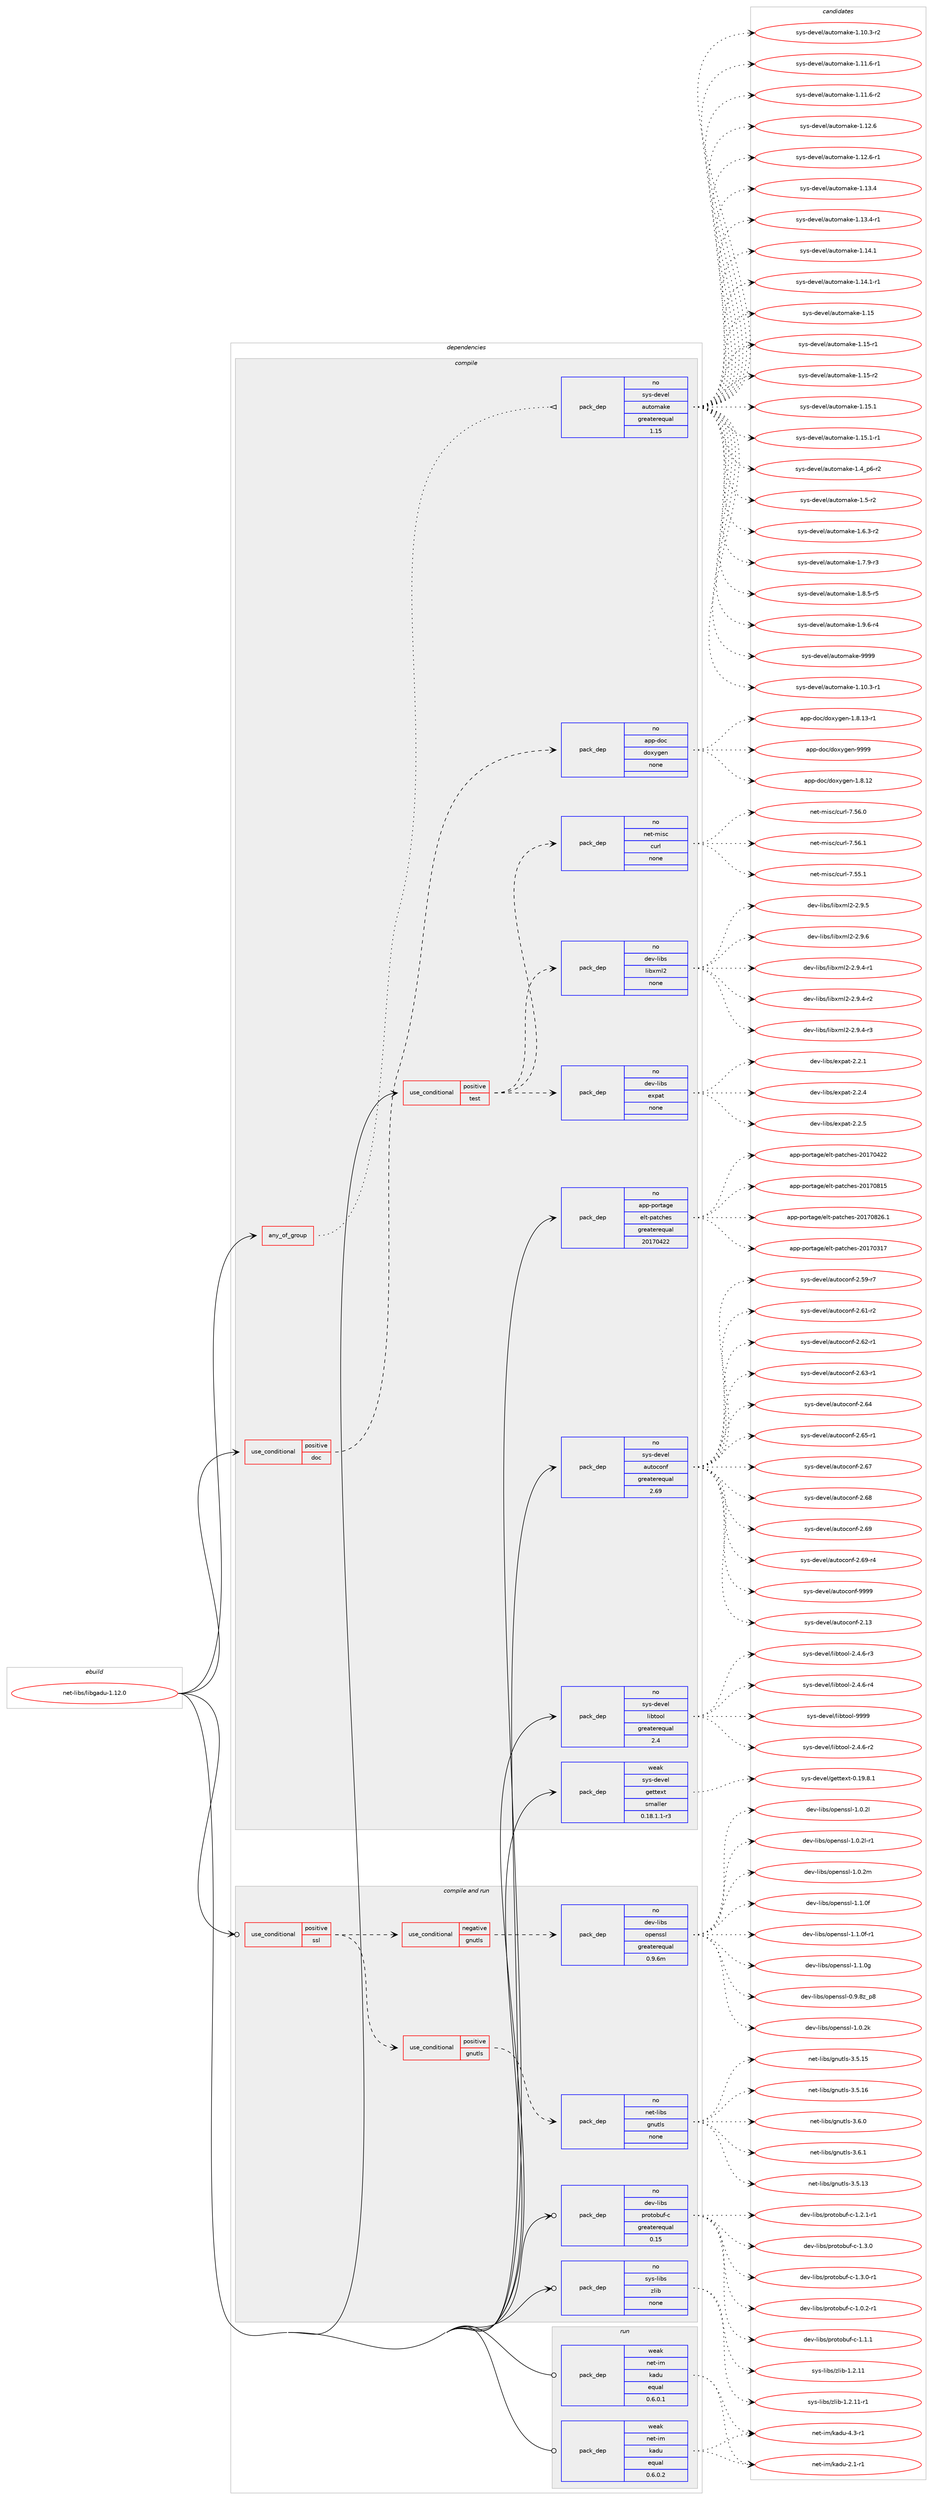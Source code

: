 digraph prolog {

# *************
# Graph options
# *************

newrank=true;
concentrate=true;
compound=true;
graph [rankdir=LR,fontname=Helvetica,fontsize=10,ranksep=1.5];#, ranksep=2.5, nodesep=0.2];
edge  [arrowhead=vee];
node  [fontname=Helvetica,fontsize=10];

# **********
# The ebuild
# **********

subgraph cluster_leftcol {
color=gray;
rank=same;
label=<<i>ebuild</i>>;
id [label="net-libs/libgadu-1.12.0", color=red, width=4, href="../net-libs/libgadu-1.12.0.svg"];
}

# ****************
# The dependencies
# ****************

subgraph cluster_midcol {
color=gray;
label=<<i>dependencies</i>>;
subgraph cluster_compile {
fillcolor="#eeeeee";
style=filled;
label=<<i>compile</i>>;
subgraph any6743 {
dependency416917 [label=<<TABLE BORDER="0" CELLBORDER="1" CELLSPACING="0" CELLPADDING="4"><TR><TD CELLPADDING="10">any_of_group</TD></TR></TABLE>>, shape=none, color=red];subgraph pack306797 {
dependency416918 [label=<<TABLE BORDER="0" CELLBORDER="1" CELLSPACING="0" CELLPADDING="4" WIDTH="220"><TR><TD ROWSPAN="6" CELLPADDING="30">pack_dep</TD></TR><TR><TD WIDTH="110">no</TD></TR><TR><TD>sys-devel</TD></TR><TR><TD>automake</TD></TR><TR><TD>greaterequal</TD></TR><TR><TD>1.15</TD></TR></TABLE>>, shape=none, color=blue];
}
dependency416917:e -> dependency416918:w [weight=20,style="dotted",arrowhead="oinv"];
}
id:e -> dependency416917:w [weight=20,style="solid",arrowhead="vee"];
subgraph cond103185 {
dependency416919 [label=<<TABLE BORDER="0" CELLBORDER="1" CELLSPACING="0" CELLPADDING="4"><TR><TD ROWSPAN="3" CELLPADDING="10">use_conditional</TD></TR><TR><TD>positive</TD></TR><TR><TD>doc</TD></TR></TABLE>>, shape=none, color=red];
subgraph pack306798 {
dependency416920 [label=<<TABLE BORDER="0" CELLBORDER="1" CELLSPACING="0" CELLPADDING="4" WIDTH="220"><TR><TD ROWSPAN="6" CELLPADDING="30">pack_dep</TD></TR><TR><TD WIDTH="110">no</TD></TR><TR><TD>app-doc</TD></TR><TR><TD>doxygen</TD></TR><TR><TD>none</TD></TR><TR><TD></TD></TR></TABLE>>, shape=none, color=blue];
}
dependency416919:e -> dependency416920:w [weight=20,style="dashed",arrowhead="vee"];
}
id:e -> dependency416919:w [weight=20,style="solid",arrowhead="vee"];
subgraph cond103186 {
dependency416921 [label=<<TABLE BORDER="0" CELLBORDER="1" CELLSPACING="0" CELLPADDING="4"><TR><TD ROWSPAN="3" CELLPADDING="10">use_conditional</TD></TR><TR><TD>positive</TD></TR><TR><TD>test</TD></TR></TABLE>>, shape=none, color=red];
subgraph pack306799 {
dependency416922 [label=<<TABLE BORDER="0" CELLBORDER="1" CELLSPACING="0" CELLPADDING="4" WIDTH="220"><TR><TD ROWSPAN="6" CELLPADDING="30">pack_dep</TD></TR><TR><TD WIDTH="110">no</TD></TR><TR><TD>dev-libs</TD></TR><TR><TD>expat</TD></TR><TR><TD>none</TD></TR><TR><TD></TD></TR></TABLE>>, shape=none, color=blue];
}
dependency416921:e -> dependency416922:w [weight=20,style="dashed",arrowhead="vee"];
subgraph pack306800 {
dependency416923 [label=<<TABLE BORDER="0" CELLBORDER="1" CELLSPACING="0" CELLPADDING="4" WIDTH="220"><TR><TD ROWSPAN="6" CELLPADDING="30">pack_dep</TD></TR><TR><TD WIDTH="110">no</TD></TR><TR><TD>dev-libs</TD></TR><TR><TD>libxml2</TD></TR><TR><TD>none</TD></TR><TR><TD></TD></TR></TABLE>>, shape=none, color=blue];
}
dependency416921:e -> dependency416923:w [weight=20,style="dashed",arrowhead="vee"];
subgraph pack306801 {
dependency416924 [label=<<TABLE BORDER="0" CELLBORDER="1" CELLSPACING="0" CELLPADDING="4" WIDTH="220"><TR><TD ROWSPAN="6" CELLPADDING="30">pack_dep</TD></TR><TR><TD WIDTH="110">no</TD></TR><TR><TD>net-misc</TD></TR><TR><TD>curl</TD></TR><TR><TD>none</TD></TR><TR><TD></TD></TR></TABLE>>, shape=none, color=blue];
}
dependency416921:e -> dependency416924:w [weight=20,style="dashed",arrowhead="vee"];
}
id:e -> dependency416921:w [weight=20,style="solid",arrowhead="vee"];
subgraph pack306802 {
dependency416925 [label=<<TABLE BORDER="0" CELLBORDER="1" CELLSPACING="0" CELLPADDING="4" WIDTH="220"><TR><TD ROWSPAN="6" CELLPADDING="30">pack_dep</TD></TR><TR><TD WIDTH="110">no</TD></TR><TR><TD>app-portage</TD></TR><TR><TD>elt-patches</TD></TR><TR><TD>greaterequal</TD></TR><TR><TD>20170422</TD></TR></TABLE>>, shape=none, color=blue];
}
id:e -> dependency416925:w [weight=20,style="solid",arrowhead="vee"];
subgraph pack306803 {
dependency416926 [label=<<TABLE BORDER="0" CELLBORDER="1" CELLSPACING="0" CELLPADDING="4" WIDTH="220"><TR><TD ROWSPAN="6" CELLPADDING="30">pack_dep</TD></TR><TR><TD WIDTH="110">no</TD></TR><TR><TD>sys-devel</TD></TR><TR><TD>autoconf</TD></TR><TR><TD>greaterequal</TD></TR><TR><TD>2.69</TD></TR></TABLE>>, shape=none, color=blue];
}
id:e -> dependency416926:w [weight=20,style="solid",arrowhead="vee"];
subgraph pack306804 {
dependency416927 [label=<<TABLE BORDER="0" CELLBORDER="1" CELLSPACING="0" CELLPADDING="4" WIDTH="220"><TR><TD ROWSPAN="6" CELLPADDING="30">pack_dep</TD></TR><TR><TD WIDTH="110">no</TD></TR><TR><TD>sys-devel</TD></TR><TR><TD>libtool</TD></TR><TR><TD>greaterequal</TD></TR><TR><TD>2.4</TD></TR></TABLE>>, shape=none, color=blue];
}
id:e -> dependency416927:w [weight=20,style="solid",arrowhead="vee"];
subgraph pack306805 {
dependency416928 [label=<<TABLE BORDER="0" CELLBORDER="1" CELLSPACING="0" CELLPADDING="4" WIDTH="220"><TR><TD ROWSPAN="6" CELLPADDING="30">pack_dep</TD></TR><TR><TD WIDTH="110">weak</TD></TR><TR><TD>sys-devel</TD></TR><TR><TD>gettext</TD></TR><TR><TD>smaller</TD></TR><TR><TD>0.18.1.1-r3</TD></TR></TABLE>>, shape=none, color=blue];
}
id:e -> dependency416928:w [weight=20,style="solid",arrowhead="vee"];
}
subgraph cluster_compileandrun {
fillcolor="#eeeeee";
style=filled;
label=<<i>compile and run</i>>;
subgraph cond103187 {
dependency416929 [label=<<TABLE BORDER="0" CELLBORDER="1" CELLSPACING="0" CELLPADDING="4"><TR><TD ROWSPAN="3" CELLPADDING="10">use_conditional</TD></TR><TR><TD>positive</TD></TR><TR><TD>ssl</TD></TR></TABLE>>, shape=none, color=red];
subgraph cond103188 {
dependency416930 [label=<<TABLE BORDER="0" CELLBORDER="1" CELLSPACING="0" CELLPADDING="4"><TR><TD ROWSPAN="3" CELLPADDING="10">use_conditional</TD></TR><TR><TD>positive</TD></TR><TR><TD>gnutls</TD></TR></TABLE>>, shape=none, color=red];
subgraph pack306806 {
dependency416931 [label=<<TABLE BORDER="0" CELLBORDER="1" CELLSPACING="0" CELLPADDING="4" WIDTH="220"><TR><TD ROWSPAN="6" CELLPADDING="30">pack_dep</TD></TR><TR><TD WIDTH="110">no</TD></TR><TR><TD>net-libs</TD></TR><TR><TD>gnutls</TD></TR><TR><TD>none</TD></TR><TR><TD></TD></TR></TABLE>>, shape=none, color=blue];
}
dependency416930:e -> dependency416931:w [weight=20,style="dashed",arrowhead="vee"];
}
dependency416929:e -> dependency416930:w [weight=20,style="dashed",arrowhead="vee"];
subgraph cond103189 {
dependency416932 [label=<<TABLE BORDER="0" CELLBORDER="1" CELLSPACING="0" CELLPADDING="4"><TR><TD ROWSPAN="3" CELLPADDING="10">use_conditional</TD></TR><TR><TD>negative</TD></TR><TR><TD>gnutls</TD></TR></TABLE>>, shape=none, color=red];
subgraph pack306807 {
dependency416933 [label=<<TABLE BORDER="0" CELLBORDER="1" CELLSPACING="0" CELLPADDING="4" WIDTH="220"><TR><TD ROWSPAN="6" CELLPADDING="30">pack_dep</TD></TR><TR><TD WIDTH="110">no</TD></TR><TR><TD>dev-libs</TD></TR><TR><TD>openssl</TD></TR><TR><TD>greaterequal</TD></TR><TR><TD>0.9.6m</TD></TR></TABLE>>, shape=none, color=blue];
}
dependency416932:e -> dependency416933:w [weight=20,style="dashed",arrowhead="vee"];
}
dependency416929:e -> dependency416932:w [weight=20,style="dashed",arrowhead="vee"];
}
id:e -> dependency416929:w [weight=20,style="solid",arrowhead="odotvee"];
subgraph pack306808 {
dependency416934 [label=<<TABLE BORDER="0" CELLBORDER="1" CELLSPACING="0" CELLPADDING="4" WIDTH="220"><TR><TD ROWSPAN="6" CELLPADDING="30">pack_dep</TD></TR><TR><TD WIDTH="110">no</TD></TR><TR><TD>dev-libs</TD></TR><TR><TD>protobuf-c</TD></TR><TR><TD>greaterequal</TD></TR><TR><TD>0.15</TD></TR></TABLE>>, shape=none, color=blue];
}
id:e -> dependency416934:w [weight=20,style="solid",arrowhead="odotvee"];
subgraph pack306809 {
dependency416935 [label=<<TABLE BORDER="0" CELLBORDER="1" CELLSPACING="0" CELLPADDING="4" WIDTH="220"><TR><TD ROWSPAN="6" CELLPADDING="30">pack_dep</TD></TR><TR><TD WIDTH="110">no</TD></TR><TR><TD>sys-libs</TD></TR><TR><TD>zlib</TD></TR><TR><TD>none</TD></TR><TR><TD></TD></TR></TABLE>>, shape=none, color=blue];
}
id:e -> dependency416935:w [weight=20,style="solid",arrowhead="odotvee"];
}
subgraph cluster_run {
fillcolor="#eeeeee";
style=filled;
label=<<i>run</i>>;
subgraph pack306810 {
dependency416936 [label=<<TABLE BORDER="0" CELLBORDER="1" CELLSPACING="0" CELLPADDING="4" WIDTH="220"><TR><TD ROWSPAN="6" CELLPADDING="30">pack_dep</TD></TR><TR><TD WIDTH="110">weak</TD></TR><TR><TD>net-im</TD></TR><TR><TD>kadu</TD></TR><TR><TD>equal</TD></TR><TR><TD>0.6.0.1</TD></TR></TABLE>>, shape=none, color=blue];
}
id:e -> dependency416936:w [weight=20,style="solid",arrowhead="odot"];
subgraph pack306811 {
dependency416937 [label=<<TABLE BORDER="0" CELLBORDER="1" CELLSPACING="0" CELLPADDING="4" WIDTH="220"><TR><TD ROWSPAN="6" CELLPADDING="30">pack_dep</TD></TR><TR><TD WIDTH="110">weak</TD></TR><TR><TD>net-im</TD></TR><TR><TD>kadu</TD></TR><TR><TD>equal</TD></TR><TR><TD>0.6.0.2</TD></TR></TABLE>>, shape=none, color=blue];
}
id:e -> dependency416937:w [weight=20,style="solid",arrowhead="odot"];
}
}

# **************
# The candidates
# **************

subgraph cluster_choices {
rank=same;
color=gray;
label=<<i>candidates</i>>;

subgraph choice306797 {
color=black;
nodesep=1;
choice11512111545100101118101108479711711611110997107101454946494846514511449 [label="sys-devel/automake-1.10.3-r1", color=red, width=4,href="../sys-devel/automake-1.10.3-r1.svg"];
choice11512111545100101118101108479711711611110997107101454946494846514511450 [label="sys-devel/automake-1.10.3-r2", color=red, width=4,href="../sys-devel/automake-1.10.3-r2.svg"];
choice11512111545100101118101108479711711611110997107101454946494946544511449 [label="sys-devel/automake-1.11.6-r1", color=red, width=4,href="../sys-devel/automake-1.11.6-r1.svg"];
choice11512111545100101118101108479711711611110997107101454946494946544511450 [label="sys-devel/automake-1.11.6-r2", color=red, width=4,href="../sys-devel/automake-1.11.6-r2.svg"];
choice1151211154510010111810110847971171161111099710710145494649504654 [label="sys-devel/automake-1.12.6", color=red, width=4,href="../sys-devel/automake-1.12.6.svg"];
choice11512111545100101118101108479711711611110997107101454946495046544511449 [label="sys-devel/automake-1.12.6-r1", color=red, width=4,href="../sys-devel/automake-1.12.6-r1.svg"];
choice1151211154510010111810110847971171161111099710710145494649514652 [label="sys-devel/automake-1.13.4", color=red, width=4,href="../sys-devel/automake-1.13.4.svg"];
choice11512111545100101118101108479711711611110997107101454946495146524511449 [label="sys-devel/automake-1.13.4-r1", color=red, width=4,href="../sys-devel/automake-1.13.4-r1.svg"];
choice1151211154510010111810110847971171161111099710710145494649524649 [label="sys-devel/automake-1.14.1", color=red, width=4,href="../sys-devel/automake-1.14.1.svg"];
choice11512111545100101118101108479711711611110997107101454946495246494511449 [label="sys-devel/automake-1.14.1-r1", color=red, width=4,href="../sys-devel/automake-1.14.1-r1.svg"];
choice115121115451001011181011084797117116111109971071014549464953 [label="sys-devel/automake-1.15", color=red, width=4,href="../sys-devel/automake-1.15.svg"];
choice1151211154510010111810110847971171161111099710710145494649534511449 [label="sys-devel/automake-1.15-r1", color=red, width=4,href="../sys-devel/automake-1.15-r1.svg"];
choice1151211154510010111810110847971171161111099710710145494649534511450 [label="sys-devel/automake-1.15-r2", color=red, width=4,href="../sys-devel/automake-1.15-r2.svg"];
choice1151211154510010111810110847971171161111099710710145494649534649 [label="sys-devel/automake-1.15.1", color=red, width=4,href="../sys-devel/automake-1.15.1.svg"];
choice11512111545100101118101108479711711611110997107101454946495346494511449 [label="sys-devel/automake-1.15.1-r1", color=red, width=4,href="../sys-devel/automake-1.15.1-r1.svg"];
choice115121115451001011181011084797117116111109971071014549465295112544511450 [label="sys-devel/automake-1.4_p6-r2", color=red, width=4,href="../sys-devel/automake-1.4_p6-r2.svg"];
choice11512111545100101118101108479711711611110997107101454946534511450 [label="sys-devel/automake-1.5-r2", color=red, width=4,href="../sys-devel/automake-1.5-r2.svg"];
choice115121115451001011181011084797117116111109971071014549465446514511450 [label="sys-devel/automake-1.6.3-r2", color=red, width=4,href="../sys-devel/automake-1.6.3-r2.svg"];
choice115121115451001011181011084797117116111109971071014549465546574511451 [label="sys-devel/automake-1.7.9-r3", color=red, width=4,href="../sys-devel/automake-1.7.9-r3.svg"];
choice115121115451001011181011084797117116111109971071014549465646534511453 [label="sys-devel/automake-1.8.5-r5", color=red, width=4,href="../sys-devel/automake-1.8.5-r5.svg"];
choice115121115451001011181011084797117116111109971071014549465746544511452 [label="sys-devel/automake-1.9.6-r4", color=red, width=4,href="../sys-devel/automake-1.9.6-r4.svg"];
choice115121115451001011181011084797117116111109971071014557575757 [label="sys-devel/automake-9999", color=red, width=4,href="../sys-devel/automake-9999.svg"];
dependency416918:e -> choice11512111545100101118101108479711711611110997107101454946494846514511449:w [style=dotted,weight="100"];
dependency416918:e -> choice11512111545100101118101108479711711611110997107101454946494846514511450:w [style=dotted,weight="100"];
dependency416918:e -> choice11512111545100101118101108479711711611110997107101454946494946544511449:w [style=dotted,weight="100"];
dependency416918:e -> choice11512111545100101118101108479711711611110997107101454946494946544511450:w [style=dotted,weight="100"];
dependency416918:e -> choice1151211154510010111810110847971171161111099710710145494649504654:w [style=dotted,weight="100"];
dependency416918:e -> choice11512111545100101118101108479711711611110997107101454946495046544511449:w [style=dotted,weight="100"];
dependency416918:e -> choice1151211154510010111810110847971171161111099710710145494649514652:w [style=dotted,weight="100"];
dependency416918:e -> choice11512111545100101118101108479711711611110997107101454946495146524511449:w [style=dotted,weight="100"];
dependency416918:e -> choice1151211154510010111810110847971171161111099710710145494649524649:w [style=dotted,weight="100"];
dependency416918:e -> choice11512111545100101118101108479711711611110997107101454946495246494511449:w [style=dotted,weight="100"];
dependency416918:e -> choice115121115451001011181011084797117116111109971071014549464953:w [style=dotted,weight="100"];
dependency416918:e -> choice1151211154510010111810110847971171161111099710710145494649534511449:w [style=dotted,weight="100"];
dependency416918:e -> choice1151211154510010111810110847971171161111099710710145494649534511450:w [style=dotted,weight="100"];
dependency416918:e -> choice1151211154510010111810110847971171161111099710710145494649534649:w [style=dotted,weight="100"];
dependency416918:e -> choice11512111545100101118101108479711711611110997107101454946495346494511449:w [style=dotted,weight="100"];
dependency416918:e -> choice115121115451001011181011084797117116111109971071014549465295112544511450:w [style=dotted,weight="100"];
dependency416918:e -> choice11512111545100101118101108479711711611110997107101454946534511450:w [style=dotted,weight="100"];
dependency416918:e -> choice115121115451001011181011084797117116111109971071014549465446514511450:w [style=dotted,weight="100"];
dependency416918:e -> choice115121115451001011181011084797117116111109971071014549465546574511451:w [style=dotted,weight="100"];
dependency416918:e -> choice115121115451001011181011084797117116111109971071014549465646534511453:w [style=dotted,weight="100"];
dependency416918:e -> choice115121115451001011181011084797117116111109971071014549465746544511452:w [style=dotted,weight="100"];
dependency416918:e -> choice115121115451001011181011084797117116111109971071014557575757:w [style=dotted,weight="100"];
}
subgraph choice306798 {
color=black;
nodesep=1;
choice9711211245100111994710011112012110310111045494656464950 [label="app-doc/doxygen-1.8.12", color=red, width=4,href="../app-doc/doxygen-1.8.12.svg"];
choice97112112451001119947100111120121103101110454946564649514511449 [label="app-doc/doxygen-1.8.13-r1", color=red, width=4,href="../app-doc/doxygen-1.8.13-r1.svg"];
choice971121124510011199471001111201211031011104557575757 [label="app-doc/doxygen-9999", color=red, width=4,href="../app-doc/doxygen-9999.svg"];
dependency416920:e -> choice9711211245100111994710011112012110310111045494656464950:w [style=dotted,weight="100"];
dependency416920:e -> choice97112112451001119947100111120121103101110454946564649514511449:w [style=dotted,weight="100"];
dependency416920:e -> choice971121124510011199471001111201211031011104557575757:w [style=dotted,weight="100"];
}
subgraph choice306799 {
color=black;
nodesep=1;
choice10010111845108105981154710112011297116455046504649 [label="dev-libs/expat-2.2.1", color=red, width=4,href="../dev-libs/expat-2.2.1.svg"];
choice10010111845108105981154710112011297116455046504652 [label="dev-libs/expat-2.2.4", color=red, width=4,href="../dev-libs/expat-2.2.4.svg"];
choice10010111845108105981154710112011297116455046504653 [label="dev-libs/expat-2.2.5", color=red, width=4,href="../dev-libs/expat-2.2.5.svg"];
dependency416922:e -> choice10010111845108105981154710112011297116455046504649:w [style=dotted,weight="100"];
dependency416922:e -> choice10010111845108105981154710112011297116455046504652:w [style=dotted,weight="100"];
dependency416922:e -> choice10010111845108105981154710112011297116455046504653:w [style=dotted,weight="100"];
}
subgraph choice306800 {
color=black;
nodesep=1;
choice10010111845108105981154710810598120109108504550465746524511449 [label="dev-libs/libxml2-2.9.4-r1", color=red, width=4,href="../dev-libs/libxml2-2.9.4-r1.svg"];
choice10010111845108105981154710810598120109108504550465746524511450 [label="dev-libs/libxml2-2.9.4-r2", color=red, width=4,href="../dev-libs/libxml2-2.9.4-r2.svg"];
choice10010111845108105981154710810598120109108504550465746524511451 [label="dev-libs/libxml2-2.9.4-r3", color=red, width=4,href="../dev-libs/libxml2-2.9.4-r3.svg"];
choice1001011184510810598115471081059812010910850455046574653 [label="dev-libs/libxml2-2.9.5", color=red, width=4,href="../dev-libs/libxml2-2.9.5.svg"];
choice1001011184510810598115471081059812010910850455046574654 [label="dev-libs/libxml2-2.9.6", color=red, width=4,href="../dev-libs/libxml2-2.9.6.svg"];
dependency416923:e -> choice10010111845108105981154710810598120109108504550465746524511449:w [style=dotted,weight="100"];
dependency416923:e -> choice10010111845108105981154710810598120109108504550465746524511450:w [style=dotted,weight="100"];
dependency416923:e -> choice10010111845108105981154710810598120109108504550465746524511451:w [style=dotted,weight="100"];
dependency416923:e -> choice1001011184510810598115471081059812010910850455046574653:w [style=dotted,weight="100"];
dependency416923:e -> choice1001011184510810598115471081059812010910850455046574654:w [style=dotted,weight="100"];
}
subgraph choice306801 {
color=black;
nodesep=1;
choice1101011164510910511599479911711410845554653534649 [label="net-misc/curl-7.55.1", color=red, width=4,href="../net-misc/curl-7.55.1.svg"];
choice1101011164510910511599479911711410845554653544648 [label="net-misc/curl-7.56.0", color=red, width=4,href="../net-misc/curl-7.56.0.svg"];
choice1101011164510910511599479911711410845554653544649 [label="net-misc/curl-7.56.1", color=red, width=4,href="../net-misc/curl-7.56.1.svg"];
dependency416924:e -> choice1101011164510910511599479911711410845554653534649:w [style=dotted,weight="100"];
dependency416924:e -> choice1101011164510910511599479911711410845554653544648:w [style=dotted,weight="100"];
dependency416924:e -> choice1101011164510910511599479911711410845554653544649:w [style=dotted,weight="100"];
}
subgraph choice306802 {
color=black;
nodesep=1;
choice97112112451121111141169710310147101108116451129711699104101115455048495548514955 [label="app-portage/elt-patches-20170317", color=red, width=4,href="../app-portage/elt-patches-20170317.svg"];
choice97112112451121111141169710310147101108116451129711699104101115455048495548525050 [label="app-portage/elt-patches-20170422", color=red, width=4,href="../app-portage/elt-patches-20170422.svg"];
choice97112112451121111141169710310147101108116451129711699104101115455048495548564953 [label="app-portage/elt-patches-20170815", color=red, width=4,href="../app-portage/elt-patches-20170815.svg"];
choice971121124511211111411697103101471011081164511297116991041011154550484955485650544649 [label="app-portage/elt-patches-20170826.1", color=red, width=4,href="../app-portage/elt-patches-20170826.1.svg"];
dependency416925:e -> choice97112112451121111141169710310147101108116451129711699104101115455048495548514955:w [style=dotted,weight="100"];
dependency416925:e -> choice97112112451121111141169710310147101108116451129711699104101115455048495548525050:w [style=dotted,weight="100"];
dependency416925:e -> choice97112112451121111141169710310147101108116451129711699104101115455048495548564953:w [style=dotted,weight="100"];
dependency416925:e -> choice971121124511211111411697103101471011081164511297116991041011154550484955485650544649:w [style=dotted,weight="100"];
}
subgraph choice306803 {
color=black;
nodesep=1;
choice115121115451001011181011084797117116111991111101024550464951 [label="sys-devel/autoconf-2.13", color=red, width=4,href="../sys-devel/autoconf-2.13.svg"];
choice1151211154510010111810110847971171161119911111010245504653574511455 [label="sys-devel/autoconf-2.59-r7", color=red, width=4,href="../sys-devel/autoconf-2.59-r7.svg"];
choice1151211154510010111810110847971171161119911111010245504654494511450 [label="sys-devel/autoconf-2.61-r2", color=red, width=4,href="../sys-devel/autoconf-2.61-r2.svg"];
choice1151211154510010111810110847971171161119911111010245504654504511449 [label="sys-devel/autoconf-2.62-r1", color=red, width=4,href="../sys-devel/autoconf-2.62-r1.svg"];
choice1151211154510010111810110847971171161119911111010245504654514511449 [label="sys-devel/autoconf-2.63-r1", color=red, width=4,href="../sys-devel/autoconf-2.63-r1.svg"];
choice115121115451001011181011084797117116111991111101024550465452 [label="sys-devel/autoconf-2.64", color=red, width=4,href="../sys-devel/autoconf-2.64.svg"];
choice1151211154510010111810110847971171161119911111010245504654534511449 [label="sys-devel/autoconf-2.65-r1", color=red, width=4,href="../sys-devel/autoconf-2.65-r1.svg"];
choice115121115451001011181011084797117116111991111101024550465455 [label="sys-devel/autoconf-2.67", color=red, width=4,href="../sys-devel/autoconf-2.67.svg"];
choice115121115451001011181011084797117116111991111101024550465456 [label="sys-devel/autoconf-2.68", color=red, width=4,href="../sys-devel/autoconf-2.68.svg"];
choice115121115451001011181011084797117116111991111101024550465457 [label="sys-devel/autoconf-2.69", color=red, width=4,href="../sys-devel/autoconf-2.69.svg"];
choice1151211154510010111810110847971171161119911111010245504654574511452 [label="sys-devel/autoconf-2.69-r4", color=red, width=4,href="../sys-devel/autoconf-2.69-r4.svg"];
choice115121115451001011181011084797117116111991111101024557575757 [label="sys-devel/autoconf-9999", color=red, width=4,href="../sys-devel/autoconf-9999.svg"];
dependency416926:e -> choice115121115451001011181011084797117116111991111101024550464951:w [style=dotted,weight="100"];
dependency416926:e -> choice1151211154510010111810110847971171161119911111010245504653574511455:w [style=dotted,weight="100"];
dependency416926:e -> choice1151211154510010111810110847971171161119911111010245504654494511450:w [style=dotted,weight="100"];
dependency416926:e -> choice1151211154510010111810110847971171161119911111010245504654504511449:w [style=dotted,weight="100"];
dependency416926:e -> choice1151211154510010111810110847971171161119911111010245504654514511449:w [style=dotted,weight="100"];
dependency416926:e -> choice115121115451001011181011084797117116111991111101024550465452:w [style=dotted,weight="100"];
dependency416926:e -> choice1151211154510010111810110847971171161119911111010245504654534511449:w [style=dotted,weight="100"];
dependency416926:e -> choice115121115451001011181011084797117116111991111101024550465455:w [style=dotted,weight="100"];
dependency416926:e -> choice115121115451001011181011084797117116111991111101024550465456:w [style=dotted,weight="100"];
dependency416926:e -> choice115121115451001011181011084797117116111991111101024550465457:w [style=dotted,weight="100"];
dependency416926:e -> choice1151211154510010111810110847971171161119911111010245504654574511452:w [style=dotted,weight="100"];
dependency416926:e -> choice115121115451001011181011084797117116111991111101024557575757:w [style=dotted,weight="100"];
}
subgraph choice306804 {
color=black;
nodesep=1;
choice1151211154510010111810110847108105981161111111084550465246544511450 [label="sys-devel/libtool-2.4.6-r2", color=red, width=4,href="../sys-devel/libtool-2.4.6-r2.svg"];
choice1151211154510010111810110847108105981161111111084550465246544511451 [label="sys-devel/libtool-2.4.6-r3", color=red, width=4,href="../sys-devel/libtool-2.4.6-r3.svg"];
choice1151211154510010111810110847108105981161111111084550465246544511452 [label="sys-devel/libtool-2.4.6-r4", color=red, width=4,href="../sys-devel/libtool-2.4.6-r4.svg"];
choice1151211154510010111810110847108105981161111111084557575757 [label="sys-devel/libtool-9999", color=red, width=4,href="../sys-devel/libtool-9999.svg"];
dependency416927:e -> choice1151211154510010111810110847108105981161111111084550465246544511450:w [style=dotted,weight="100"];
dependency416927:e -> choice1151211154510010111810110847108105981161111111084550465246544511451:w [style=dotted,weight="100"];
dependency416927:e -> choice1151211154510010111810110847108105981161111111084550465246544511452:w [style=dotted,weight="100"];
dependency416927:e -> choice1151211154510010111810110847108105981161111111084557575757:w [style=dotted,weight="100"];
}
subgraph choice306805 {
color=black;
nodesep=1;
choice1151211154510010111810110847103101116116101120116454846495746564649 [label="sys-devel/gettext-0.19.8.1", color=red, width=4,href="../sys-devel/gettext-0.19.8.1.svg"];
dependency416928:e -> choice1151211154510010111810110847103101116116101120116454846495746564649:w [style=dotted,weight="100"];
}
subgraph choice306806 {
color=black;
nodesep=1;
choice11010111645108105981154710311011711610811545514653464951 [label="net-libs/gnutls-3.5.13", color=red, width=4,href="../net-libs/gnutls-3.5.13.svg"];
choice11010111645108105981154710311011711610811545514653464953 [label="net-libs/gnutls-3.5.15", color=red, width=4,href="../net-libs/gnutls-3.5.15.svg"];
choice11010111645108105981154710311011711610811545514653464954 [label="net-libs/gnutls-3.5.16", color=red, width=4,href="../net-libs/gnutls-3.5.16.svg"];
choice110101116451081059811547103110117116108115455146544648 [label="net-libs/gnutls-3.6.0", color=red, width=4,href="../net-libs/gnutls-3.6.0.svg"];
choice110101116451081059811547103110117116108115455146544649 [label="net-libs/gnutls-3.6.1", color=red, width=4,href="../net-libs/gnutls-3.6.1.svg"];
dependency416931:e -> choice11010111645108105981154710311011711610811545514653464951:w [style=dotted,weight="100"];
dependency416931:e -> choice11010111645108105981154710311011711610811545514653464953:w [style=dotted,weight="100"];
dependency416931:e -> choice11010111645108105981154710311011711610811545514653464954:w [style=dotted,weight="100"];
dependency416931:e -> choice110101116451081059811547103110117116108115455146544648:w [style=dotted,weight="100"];
dependency416931:e -> choice110101116451081059811547103110117116108115455146544649:w [style=dotted,weight="100"];
}
subgraph choice306807 {
color=black;
nodesep=1;
choice1001011184510810598115471111121011101151151084548465746561229511256 [label="dev-libs/openssl-0.9.8z_p8", color=red, width=4,href="../dev-libs/openssl-0.9.8z_p8.svg"];
choice100101118451081059811547111112101110115115108454946484650107 [label="dev-libs/openssl-1.0.2k", color=red, width=4,href="../dev-libs/openssl-1.0.2k.svg"];
choice100101118451081059811547111112101110115115108454946484650108 [label="dev-libs/openssl-1.0.2l", color=red, width=4,href="../dev-libs/openssl-1.0.2l.svg"];
choice1001011184510810598115471111121011101151151084549464846501084511449 [label="dev-libs/openssl-1.0.2l-r1", color=red, width=4,href="../dev-libs/openssl-1.0.2l-r1.svg"];
choice100101118451081059811547111112101110115115108454946484650109 [label="dev-libs/openssl-1.0.2m", color=red, width=4,href="../dev-libs/openssl-1.0.2m.svg"];
choice100101118451081059811547111112101110115115108454946494648102 [label="dev-libs/openssl-1.1.0f", color=red, width=4,href="../dev-libs/openssl-1.1.0f.svg"];
choice1001011184510810598115471111121011101151151084549464946481024511449 [label="dev-libs/openssl-1.1.0f-r1", color=red, width=4,href="../dev-libs/openssl-1.1.0f-r1.svg"];
choice100101118451081059811547111112101110115115108454946494648103 [label="dev-libs/openssl-1.1.0g", color=red, width=4,href="../dev-libs/openssl-1.1.0g.svg"];
dependency416933:e -> choice1001011184510810598115471111121011101151151084548465746561229511256:w [style=dotted,weight="100"];
dependency416933:e -> choice100101118451081059811547111112101110115115108454946484650107:w [style=dotted,weight="100"];
dependency416933:e -> choice100101118451081059811547111112101110115115108454946484650108:w [style=dotted,weight="100"];
dependency416933:e -> choice1001011184510810598115471111121011101151151084549464846501084511449:w [style=dotted,weight="100"];
dependency416933:e -> choice100101118451081059811547111112101110115115108454946484650109:w [style=dotted,weight="100"];
dependency416933:e -> choice100101118451081059811547111112101110115115108454946494648102:w [style=dotted,weight="100"];
dependency416933:e -> choice1001011184510810598115471111121011101151151084549464946481024511449:w [style=dotted,weight="100"];
dependency416933:e -> choice100101118451081059811547111112101110115115108454946494648103:w [style=dotted,weight="100"];
}
subgraph choice306808 {
color=black;
nodesep=1;
choice1001011184510810598115471121141111161119811710245994549464846504511449 [label="dev-libs/protobuf-c-1.0.2-r1", color=red, width=4,href="../dev-libs/protobuf-c-1.0.2-r1.svg"];
choice100101118451081059811547112114111116111981171024599454946494649 [label="dev-libs/protobuf-c-1.1.1", color=red, width=4,href="../dev-libs/protobuf-c-1.1.1.svg"];
choice1001011184510810598115471121141111161119811710245994549465046494511449 [label="dev-libs/protobuf-c-1.2.1-r1", color=red, width=4,href="../dev-libs/protobuf-c-1.2.1-r1.svg"];
choice100101118451081059811547112114111116111981171024599454946514648 [label="dev-libs/protobuf-c-1.3.0", color=red, width=4,href="../dev-libs/protobuf-c-1.3.0.svg"];
choice1001011184510810598115471121141111161119811710245994549465146484511449 [label="dev-libs/protobuf-c-1.3.0-r1", color=red, width=4,href="../dev-libs/protobuf-c-1.3.0-r1.svg"];
dependency416934:e -> choice1001011184510810598115471121141111161119811710245994549464846504511449:w [style=dotted,weight="100"];
dependency416934:e -> choice100101118451081059811547112114111116111981171024599454946494649:w [style=dotted,weight="100"];
dependency416934:e -> choice1001011184510810598115471121141111161119811710245994549465046494511449:w [style=dotted,weight="100"];
dependency416934:e -> choice100101118451081059811547112114111116111981171024599454946514648:w [style=dotted,weight="100"];
dependency416934:e -> choice1001011184510810598115471121141111161119811710245994549465146484511449:w [style=dotted,weight="100"];
}
subgraph choice306809 {
color=black;
nodesep=1;
choice1151211154510810598115471221081059845494650464949 [label="sys-libs/zlib-1.2.11", color=red, width=4,href="../sys-libs/zlib-1.2.11.svg"];
choice11512111545108105981154712210810598454946504649494511449 [label="sys-libs/zlib-1.2.11-r1", color=red, width=4,href="../sys-libs/zlib-1.2.11-r1.svg"];
dependency416935:e -> choice1151211154510810598115471221081059845494650464949:w [style=dotted,weight="100"];
dependency416935:e -> choice11512111545108105981154712210810598454946504649494511449:w [style=dotted,weight="100"];
}
subgraph choice306810 {
color=black;
nodesep=1;
choice110101116451051094710797100117455046494511449 [label="net-im/kadu-2.1-r1", color=red, width=4,href="../net-im/kadu-2.1-r1.svg"];
choice110101116451051094710797100117455246514511449 [label="net-im/kadu-4.3-r1", color=red, width=4,href="../net-im/kadu-4.3-r1.svg"];
dependency416936:e -> choice110101116451051094710797100117455046494511449:w [style=dotted,weight="100"];
dependency416936:e -> choice110101116451051094710797100117455246514511449:w [style=dotted,weight="100"];
}
subgraph choice306811 {
color=black;
nodesep=1;
choice110101116451051094710797100117455046494511449 [label="net-im/kadu-2.1-r1", color=red, width=4,href="../net-im/kadu-2.1-r1.svg"];
choice110101116451051094710797100117455246514511449 [label="net-im/kadu-4.3-r1", color=red, width=4,href="../net-im/kadu-4.3-r1.svg"];
dependency416937:e -> choice110101116451051094710797100117455046494511449:w [style=dotted,weight="100"];
dependency416937:e -> choice110101116451051094710797100117455246514511449:w [style=dotted,weight="100"];
}
}

}
